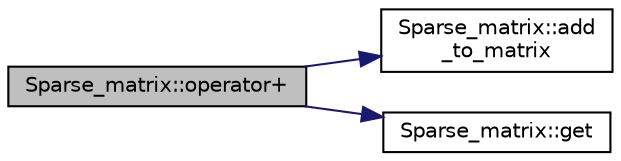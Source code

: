 digraph "Sparse_matrix::operator+"
{
 // LATEX_PDF_SIZE
  edge [fontname="Helvetica",fontsize="10",labelfontname="Helvetica",labelfontsize="10"];
  node [fontname="Helvetica",fontsize="10",shape=record];
  rankdir="LR";
  Node1 [label="Sparse_matrix::operator+",height=0.2,width=0.4,color="black", fillcolor="grey75", style="filled", fontcolor="black",tooltip=" "];
  Node1 -> Node2 [color="midnightblue",fontsize="10",style="solid",fontname="Helvetica"];
  Node2 [label="Sparse_matrix::add\l_to_matrix",height=0.2,width=0.4,color="black", fillcolor="white", style="filled",URL="$class_sparse__matrix.html#a629b177d5ae819da7c844a9b508e93ca",tooltip=" "];
  Node1 -> Node3 [color="midnightblue",fontsize="10",style="solid",fontname="Helvetica"];
  Node3 [label="Sparse_matrix::get",height=0.2,width=0.4,color="black", fillcolor="white", style="filled",URL="$class_sparse__matrix.html#a01ce0affe790c6accdab1ca5d98ac90d",tooltip=" "];
}

